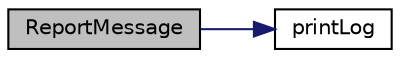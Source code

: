 digraph "ReportMessage"
{
  edge [fontname="Helvetica",fontsize="10",labelfontname="Helvetica",labelfontsize="10"];
  node [fontname="Helvetica",fontsize="10",shape=record];
  rankdir="LR";
  Node1 [label="ReportMessage",height=0.2,width=0.4,color="black", fillcolor="grey75", style="filled", fontcolor="black"];
  Node1 -> Node2 [color="midnightblue",fontsize="10",style="solid",fontname="Helvetica"];
  Node2 [label="printLog",height=0.2,width=0.4,color="black", fillcolor="white", style="filled",URL="$log_8c.html#ab5723caae4ebe425b23f1d23f3e57a4d",tooltip="print message to stdout and to log file "];
}
